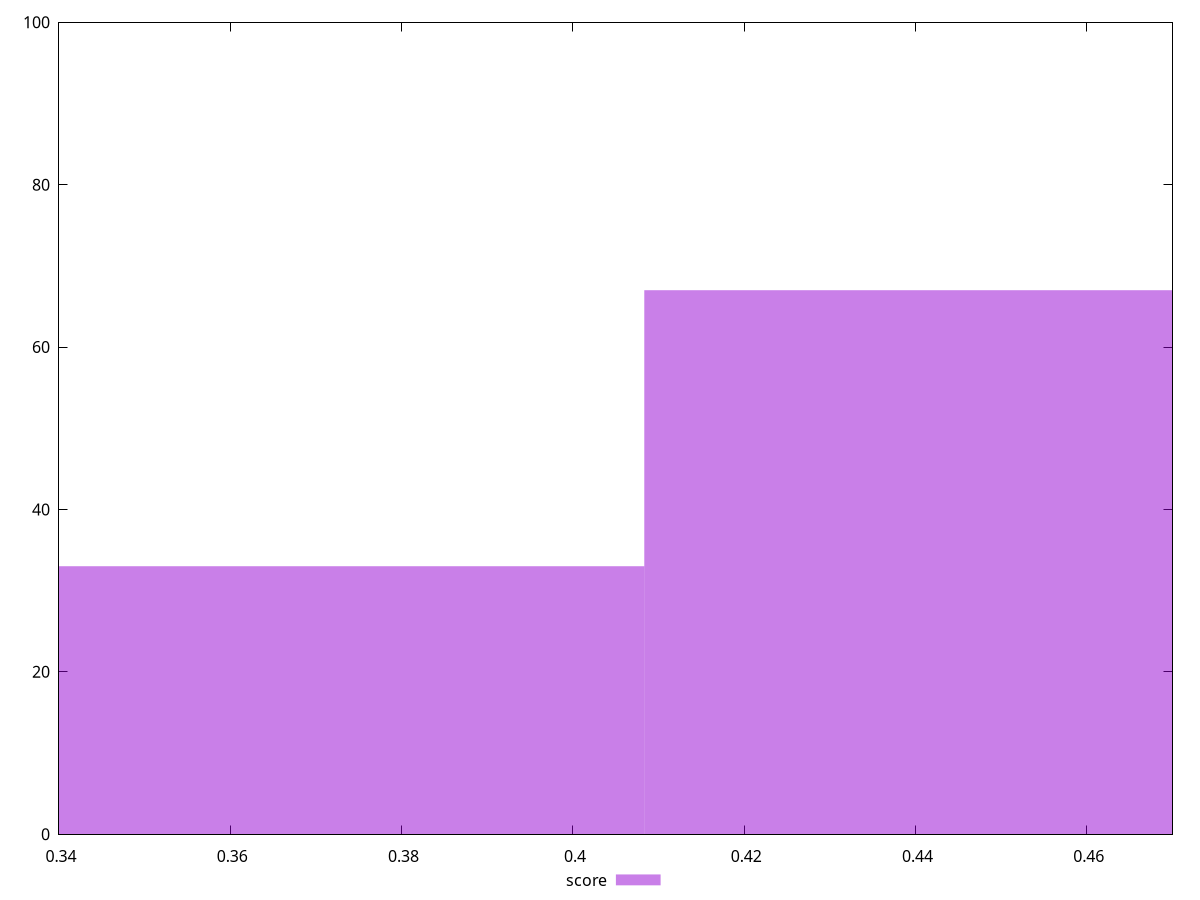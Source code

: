 reset

$score <<EOF
0.4537015667567328 67
0.3629612534053862 33
EOF

set key outside below
set boxwidth 0.09074031335134655
set xrange [0.34:0.47]
set yrange [0:100]
set trange [0:100]
set style fill transparent solid 0.5 noborder
set terminal svg size 640, 490 enhanced background rgb 'white'
set output "report/report_00029_2021-02-24T13-36-40.390Z/uses-rel-preload/samples/music/score/histogram.svg"

plot $score title "score" with boxes

reset
